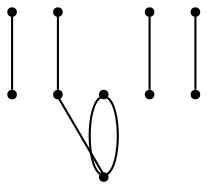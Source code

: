 graph {
  node [shape=point,comment="{\"directed\":false,\"doi\":\"10.1007/978-3-031-49275-4_2\",\"figure\":\"8\"}"]

  v0 [pos="1428.3733049744965,998.38932261848"]
  v1 [pos="1339.0174614802136,885.4561666494562"]
  v2 [pos="1395.7306994566193,1138.6266607758"]
  v3 [pos="1310.7962858217068,1111.997811100917"]
  v4 [pos="1266.5809698133176,857.7395868324475"]
  v5 [pos="1266.5767729777494,1200.4399496942979"]
  v6 [pos="1195.8696319185656,884.6310534538393"]
  v7 [pos="1222.357260133792,1111.997811100917"]
  v8 [pos="1105.2093356236278,996.4474833176362"]
  v9 [pos="1136.1643045358023,1137.0472710137215"]

  v0 -- v1 [id="-1",pos="1428.3733049744965,998.38932261848 1396.1348356452984,1002.0690279731548 1377.6278082048298,981.0659038410138 1360.4041222103403,959.4503035759981 1343.1805633926863,937.8345761357057 1327.2446700334146,915.6146389555279 1339.0174614802136,885.4561666494562"]
  v2 -- v3 [id="-4",pos="1395.7306994566193,1138.6266607758 1377.12342487565,1123.0576726319628 1355.0157668714553,1139.6392303293608 1332.9039120316927,1139.6392303293608 1310.796254027498,1139.6392303293608 1288.6843991877352,1123.0576726319628 1310.7962858217068,1111.997811100917"]
  v3 -- v7 [id="-6",pos="1310.7962858217068,1111.997811100917 1354.9617167164122,1087.57329049811 1370.9684475729991,1031.9776008603935 1346.5437548047282,987.8128066236693 1322.12313169519,943.6478852116682 1266.5226910284973,927.6455473122721 1222.3573555164185,952.0700679150793 1178.1960896630724,976.4860677743434 1162.1893588064854,1032.0900873926876 1186.6099819160236,1076.2507484329171 1194.9278556582508,1091.2904966625192 1207.3216197980785,1103.6839817333052 1222.357260133792,1111.997811100917"]
  v4 -- v6 [id="-7",pos="1266.5809698133176,857.7395868324475 1266.5767411835404,890.9068990113769 1255.5249470108095,896.4326647865857 1241.706166430372,901.9626273459278 1227.887258673099,907.4925899052696 1211.3054341668521,913.0184828557553 1195.8696319185656,884.6310534538393"]
  v5 -- v7 [id="-9",pos="1266.5767729777494,1200.4399496942979 1266.5767411835404,1145.1651232798463 1266.5767411835404,1134.113464554152 1261.0467108500247,1128.5876351913046 1255.520877352077,1123.0576726319628 1244.469083179346,1123.0576726319628 1222.357260133792,1111.997811100917"]
  v5 -- v7 [id="-10",pos="1266.5767729777494,1200.4399496942979 1267.1476379976323,1156.6710520941265 1246.515231284029,1158.1254285591506 1232.6547367015817,1155.8792588210208 1218.7941149422988,1153.6246955146248 1211.7097293265754,1147.6737827892082 1209.3176602296157,1141.7312636320578 1206.9255911326559,1135.7887444749074 1209.2301625668633,1129.8544917107463 1214.3809515772289,1129.3628320907933 1219.5317405875944,1128.862778902574 1227.5330711865217,1133.7967981150202 1235.200944123041,1132.3299584728738 1242.8688170595603,1130.867188439584 1250.211626004808,1123.0035595517015 1222.357260133792,1111.997811100917"]
  v9 -- v8 [id="-14",pos="1136.1643045358023,1137.0472710137215 1159.9514280340252,1115.0815572117863 1155.3422851656105,1088.1275839418672 1149.3205891864543,1061.1569507106924 1143.2945691948948,1034.1821206953846 1135.847602421458,1007.1948275029545 1105.2093356236278,996.4474833176362"]
}